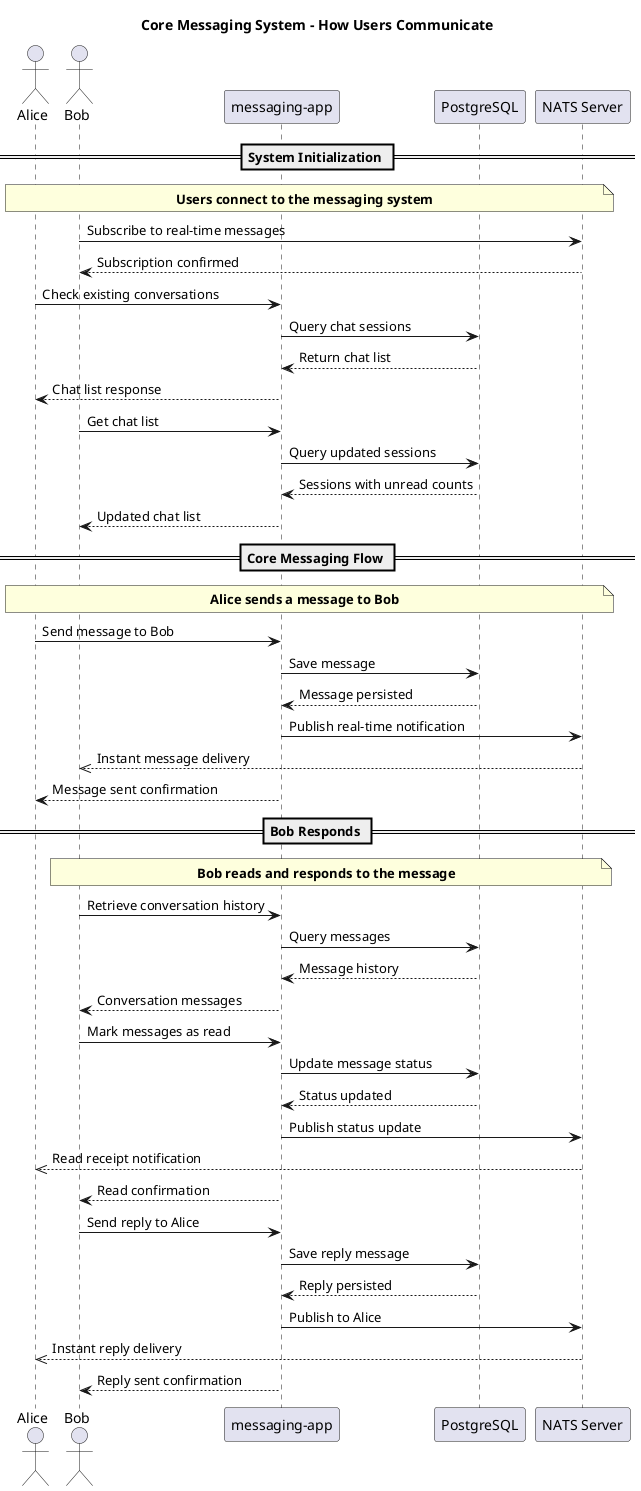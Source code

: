 @startuml Core Messaging System Flow

title Core Messaging System - How Users Communicate

actor "Alice" as Alice
actor "Bob" as Bob
participant "messaging-app" as App
participant "PostgreSQL" as DB
participant "NATS Server" as NATS

== System Initialization ==

note over Alice, NATS
**Users connect to the messaging system**
end note

Bob -> NATS: Subscribe to real-time messages
NATS --> Bob: Subscription confirmed

Alice -> App: Check existing conversations
App -> DB: Query chat sessions
DB --> App: Return chat list
App --> Alice: Chat list response

Bob -> App: Get chat list
App -> DB: Query updated sessions
DB --> App: Sessions with unread counts
App --> Bob: Updated chat list

== Core Messaging Flow ==

note over Alice, NATS
**Alice sends a message to Bob**
end note

Alice -> App: Send message to Bob
App -> DB: Save message
DB --> App: Message persisted
App -> NATS: Publish real-time notification
NATS -->> Bob: Instant message delivery
App --> Alice: Message sent confirmation

== Bob Responds ==

note over Bob, NATS
**Bob reads and responds to the message**
end note

Bob -> App: Retrieve conversation history
App -> DB: Query messages
DB --> App: Message history
App --> Bob: Conversation messages

Bob -> App: Mark messages as read
App -> DB: Update message status
DB --> App: Status updated
App -> NATS: Publish status update
NATS -->> Alice: Read receipt notification
App --> Bob: Read confirmation

Bob -> App: Send reply to Alice
App -> DB: Save reply message
DB --> App: Reply persisted
App -> NATS: Publish to Alice
NATS -->> Alice: Instant reply delivery
App --> Bob: Reply sent confirmation

@enduml